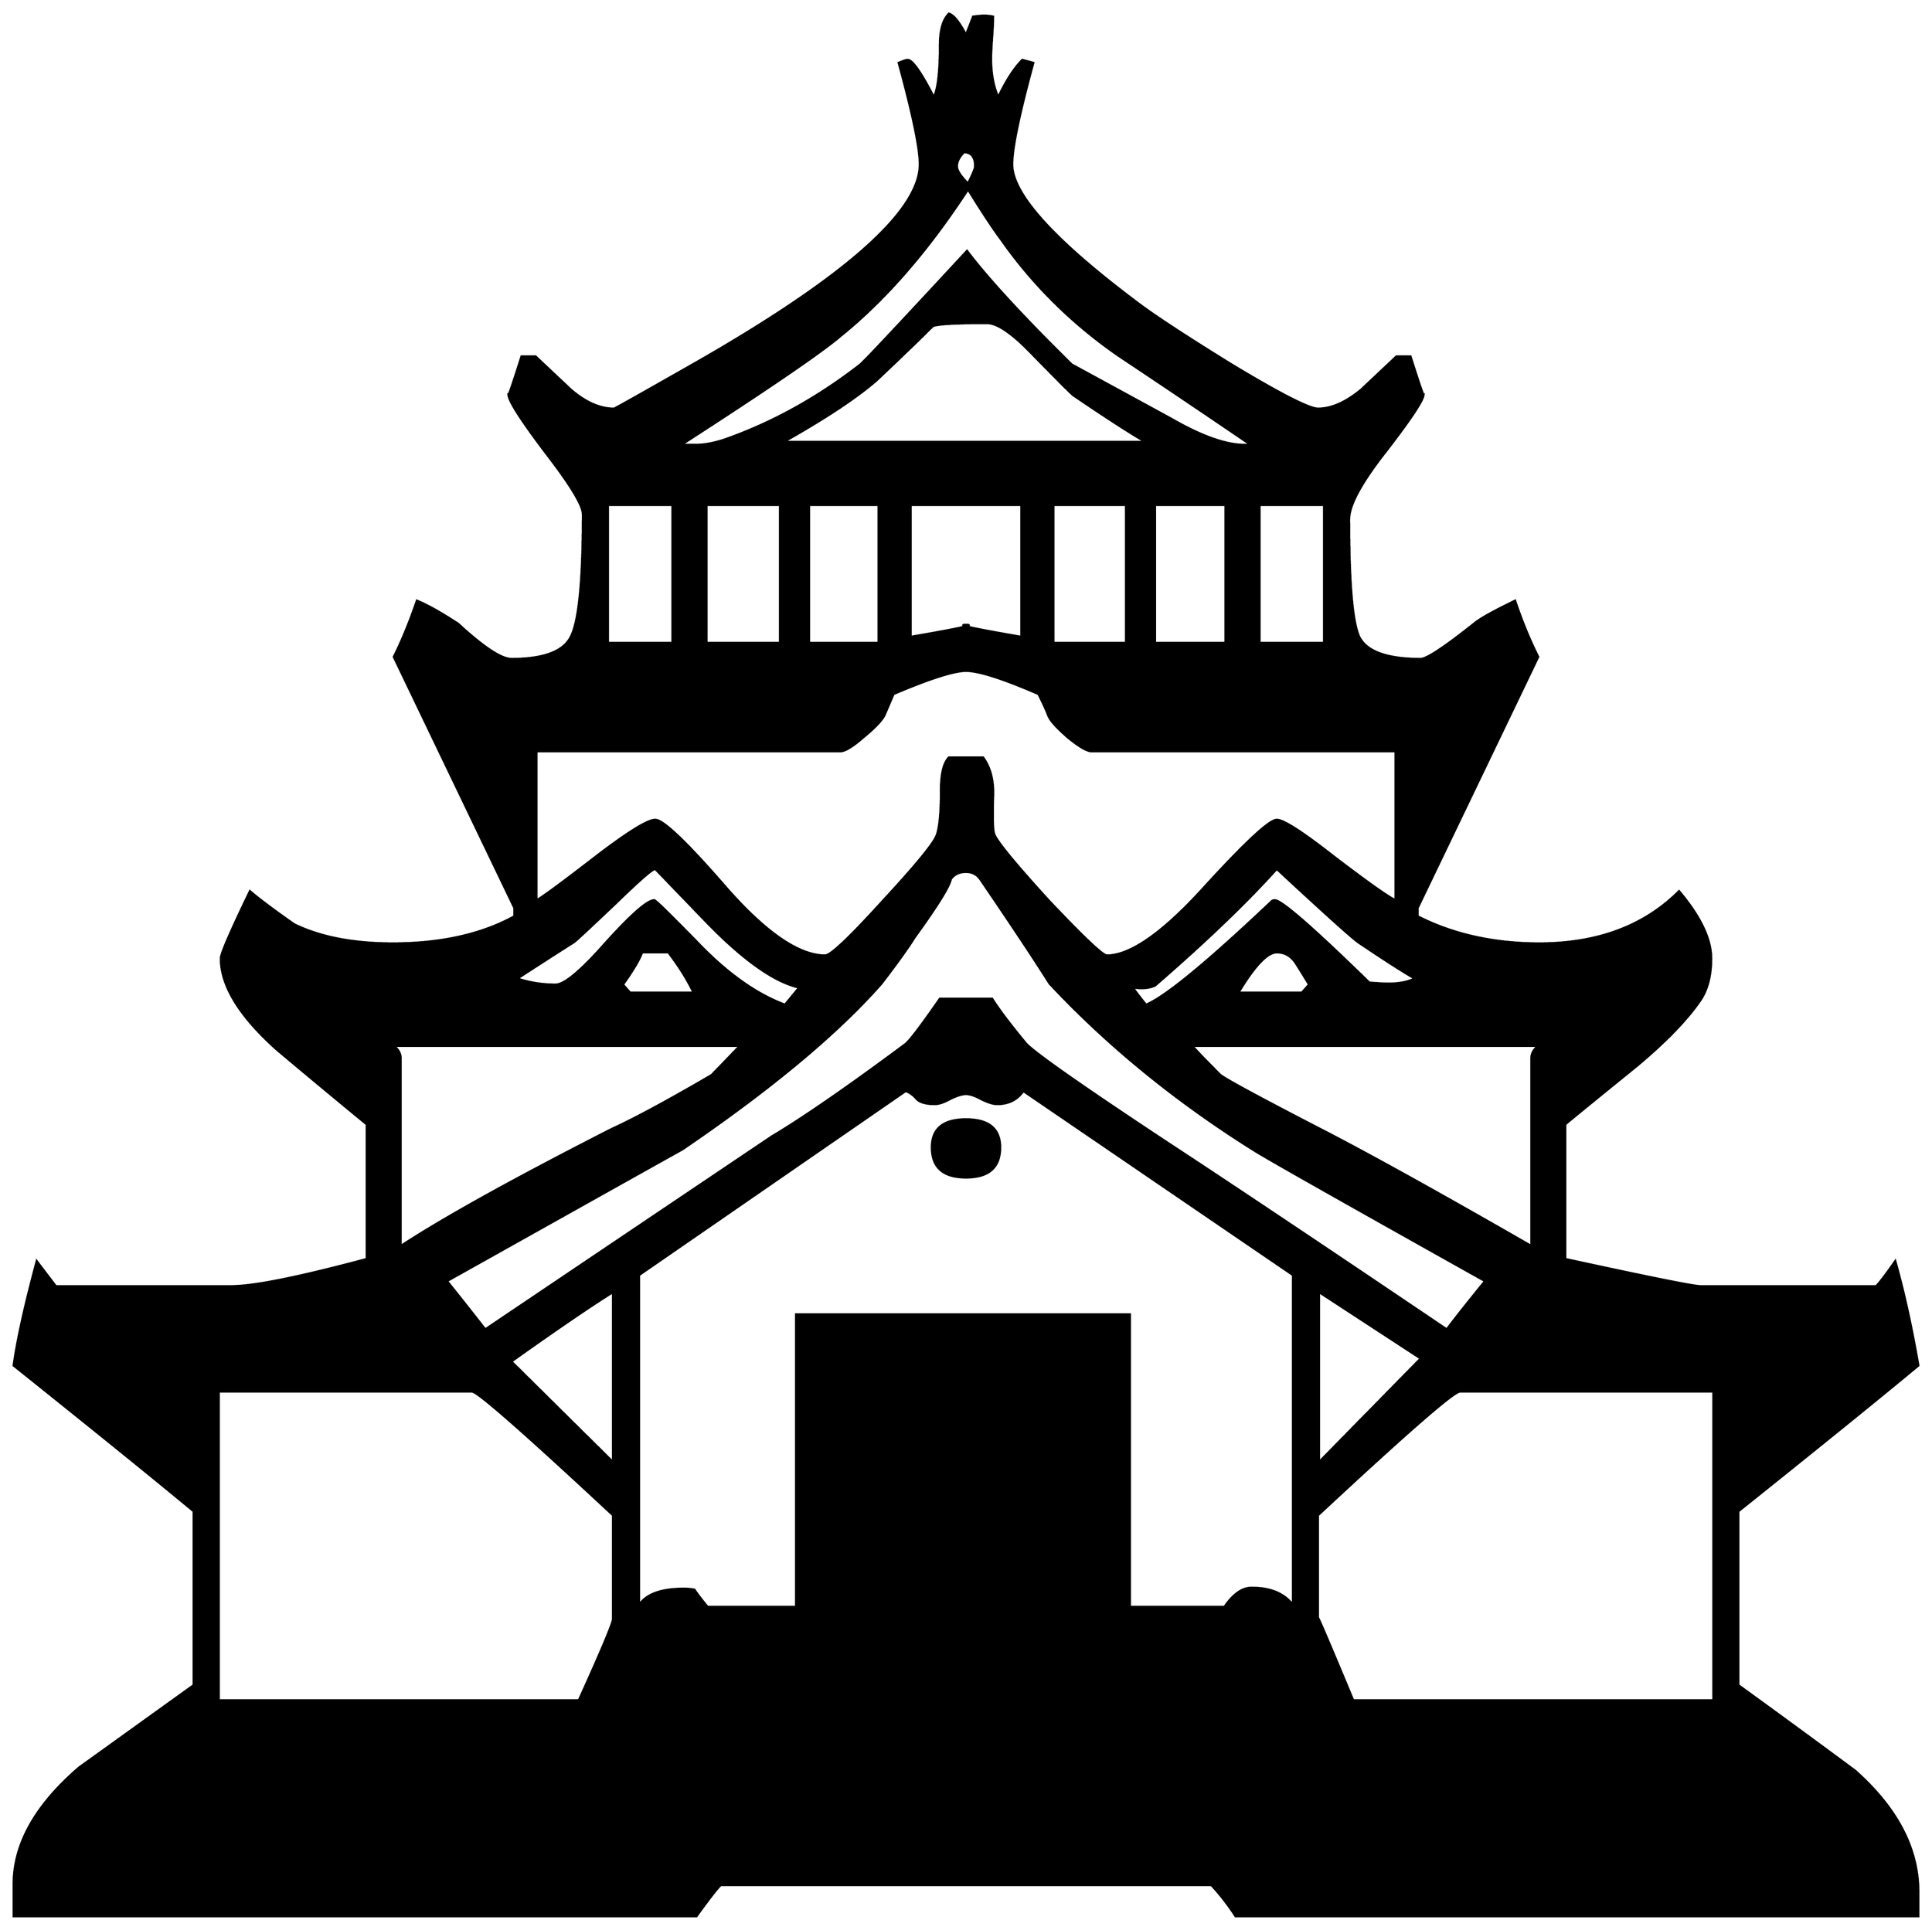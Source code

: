 


\begin{tikzpicture}[y=0.80pt, x=0.80pt, yscale=-1.0, xscale=1.0, inner sep=0pt, outer sep=0pt]
\begin{scope}[shift={(100.0,1705.0)},nonzero rule]
  \path[draw=.,fill=.,line width=1.600pt] (1976.0,365.0) --
    (1297.0,365.0) .. controls (1289.667,353.667) and (1281.667,343.333)
    .. (1273.0,334.0) -- (785.0,334.0) .. controls (781.0,338.0)
    and (773.0,348.333) .. (761.0,365.0) -- (82.0,365.0) --
    (82.0,333.0) .. controls (82.0,293.0) and (103.667,254.333) ..
    (147.0,217.0) .. controls (185.0,189.667) and (223.0,162.333) ..
    (261.0,135.0) -- (261.0,-38.0) .. controls (221.667,-70.667) and
    (162.0,-119.0) .. (82.0,-183.0) .. controls (85.333,-207.667)
    and (93.0,-242.333) .. (105.0,-287.0) .. controls
    (109.0,-281.667) and (115.333,-273.333) .. (124.0,-262.0) --
    (299.0,-262.0) .. controls (321.0,-262.0) and (365.667,-271.0)
    .. (433.0,-289.0) -- (433.0,-423.0) .. controls
    (403.0,-447.667) and (373.333,-472.333) .. (344.0,-497.0) ..
    controls (306.667,-530.333) and (288.0,-560.667) .. (288.0,-588.0)
    .. controls (288.0,-592.667) and (297.667,-615.0) ..
    (317.0,-655.0) .. controls (326.333,-647.0) and (341.0,-636.0)
    .. (361.0,-622.0) .. controls (387.0,-609.333) and
    (419.667,-603.0) .. (459.0,-603.0) .. controls (507.0,-603.0)
    and (547.333,-612.0) .. (580.0,-630.0) -- (580.0,-638.0) --
    (460.0,-888.0) .. controls (468.0,-904.0) and (475.667,-922.667)
    .. (483.0,-944.0) .. controls (493.0,-940.0) and
    (506.667,-932.333) .. (524.0,-921.0) .. controls (549.333,-897.667)
    and (567.0,-886.0) .. (577.0,-886.0) .. controls
    (609.0,-886.0) and (628.667,-893.333) .. (636.0,-908.0) ..
    controls (644.0,-923.333) and (648.0,-964.0) ..
    (648.0,-1030.0) .. controls (648.0,-1038.667) and
    (635.667,-1059.0) .. (611.0,-1091.0) .. controls
    (586.333,-1123.667) and (574.0,-1143.0) .. (574.0,-1149.0) ..
    controls (574.0,-1147.0) and (578.333,-1159.667) ..
    (587.0,-1187.0) -- (601.0,-1187.0) .. controls
    (613.0,-1175.667) and (624.667,-1164.667) .. (636.0,-1154.0) ..
    controls (650.667,-1141.333) and (665.0,-1135.0) ..
    (679.0,-1135.0) .. controls (679.667,-1135.0) and
    (706.333,-1150.0) .. (759.0,-1180.0) .. controls
    (908.333,-1265.333) and (983.0,-1331.333) .. (983.0,-1378.0) ..
    controls (983.0,-1394.0) and (976.0,-1427.667) ..
    (962.0,-1479.0) .. controls (966.667,-1481.0) and
    (969.667,-1482.0) .. (971.0,-1482.0) .. controls
    (975.667,-1482.0) and (984.333,-1469.667) .. (997.0,-1445.0) ..
    controls (1001.0,-1453.0) and (1003.0,-1470.333) ..
    (1003.0,-1497.0) .. controls (1003.0,-1511.667) and
    (1006.0,-1522.0) .. (1012.0,-1528.0) .. controls
    (1016.667,-1526.667) and (1022.333,-1519.667) .. (1029.0,-1507.0) --
    (1036.0,-1525.0) .. controls (1040.667,-1525.667) and
    (1044.333,-1526.0) .. (1047.0,-1526.0) .. controls
    (1050.333,-1526.0) and (1053.333,-1525.667) .. (1056.0,-1525.0) ..
    controls (1056.0,-1520.333) and (1055.667,-1513.333) ..
    (1055.0,-1504.0) .. controls (1054.333,-1494.667) and
    (1054.0,-1487.667) .. (1054.0,-1483.0) .. controls
    (1054.0,-1468.333) and (1056.333,-1455.667) .. (1061.0,-1445.0) ..
    controls (1069.0,-1461.667) and (1077.0,-1474.0) ..
    (1085.0,-1482.0) -- (1096.0,-1479.0) .. controls
    (1082.0,-1427.667) and (1075.0,-1394.0) .. (1075.0,-1378.0) ..
    controls (1075.0,-1348.0) and (1118.0,-1301.0) ..
    (1204.0,-1237.0) .. controls (1221.333,-1224.333) and
    (1251.0,-1205.0) .. (1293.0,-1179.0) .. controls
    (1341.667,-1149.667) and (1370.333,-1135.0) .. (1379.0,-1135.0) ..
    controls (1392.333,-1135.0) and (1406.667,-1141.333) ..
    (1422.0,-1154.0) .. controls (1433.333,-1164.667) and
    (1445.0,-1175.667) .. (1457.0,-1187.0) -- (1471.0,-1187.0) ..
    controls (1479.667,-1159.667) and (1484.0,-1147.0) ..
    (1484.0,-1149.0) .. controls (1484.0,-1143.667) and
    (1471.667,-1125.0) .. (1447.0,-1093.0) .. controls
    (1422.333,-1061.667) and (1410.0,-1039.0) .. (1410.0,-1025.0) ..
    controls (1410.0,-961.667) and (1413.333,-922.667) ..
    (1420.0,-908.0) .. controls (1427.333,-893.333) and
    (1447.667,-886.0) .. (1481.0,-886.0) .. controls
    (1487.0,-886.0) and (1504.667,-897.667) .. (1534.0,-921.0) ..
    controls (1539.333,-925.667) and (1553.0,-933.333) ..
    (1575.0,-944.0) .. controls (1581.667,-924.0) and
    (1589.333,-905.333) .. (1598.0,-888.0) -- (1478.0,-638.0) --
    (1478.0,-630.0) .. controls (1513.333,-612.0) and
    (1553.667,-603.0) .. (1599.0,-603.0) .. controls
    (1657.0,-603.0) and (1703.333,-620.333) .. (1738.0,-655.0) ..
    controls (1759.333,-629.667) and (1770.0,-607.333) ..
    (1770.0,-588.0) .. controls (1770.0,-570.667) and
    (1766.333,-556.667) .. (1759.0,-546.0) .. controls
    (1745.667,-526.667) and (1724.667,-505.0) .. (1696.0,-481.0) ..
    controls (1650.0,-443.667) and (1626.333,-424.333) ..
    (1625.0,-423.0) -- (1625.0,-289.0) .. controls
    (1707.667,-271.0) and (1752.333,-262.0) .. (1759.0,-262.0) --
    (1934.0,-262.0) .. controls (1937.333,-265.333) and
    (1943.667,-273.667) .. (1953.0,-287.0) .. controls
    (1961.667,-256.333) and (1969.333,-221.667) .. (1976.0,-183.0) ..
    controls (1936.667,-150.333) and (1877.0,-102.0) ..
    (1797.0,-38.0) -- (1797.0,135.0) .. controls (1835.667,163.0)
    and (1874.333,191.333) .. (1913.0,220.0) .. controls
    (1955.0,257.333) and (1976.0,297.667) .. (1976.0,341.0) --
    (1976.0,365.0) -- cycle(1038.0,-1376.0) .. controls
    (1038.0,-1385.333) and (1034.333,-1390.0) .. (1027.0,-1390.0) ..
    controls (1022.333,-1385.333) and (1020.0,-1380.667) ..
    (1020.0,-1376.0) .. controls (1020.0,-1372.0) and
    (1023.667,-1366.333) .. (1031.0,-1359.0) .. controls
    (1035.667,-1368.333) and (1038.0,-1374.0) .. (1038.0,-1376.0) --
    cycle(1385.0,-902.0) -- (1385.0,-1039.0) -- (1321.0,-1039.0)
    -- (1321.0,-902.0) -- (1385.0,-902.0) --
    cycle(1312.0,-1099.0) .. controls (1268.0,-1129.0) and
    (1224.0,-1158.667) .. (1180.0,-1188.0) .. controls
    (1134.0,-1220.0) and (1095.333,-1258.333) .. (1064.0,-1303.0) ..
    controls (1056.0,-1313.667) and (1045.0,-1330.333) ..
    (1031.0,-1353.0) .. controls (991.0,-1291.667) and
    (948.667,-1243.0) .. (904.0,-1207.0) .. controls
    (885.333,-1191.0) and (832.667,-1155.0) .. (746.0,-1099.0) --
    (760.0,-1099.0) .. controls (769.333,-1099.0) and
    (779.667,-1101.0) .. (791.0,-1105.0) .. controls
    (837.667,-1121.667) and (882.0,-1146.333) .. (924.0,-1179.0) ..
    controls (928.667,-1183.0) and (964.0,-1220.667) ..
    (1030.0,-1292.0) .. controls (1050.667,-1264.667) and
    (1085.333,-1227.0) .. (1134.0,-1179.0) .. controls
    (1156.0,-1167.0) and (1189.0,-1149.0) .. (1233.0,-1125.0) ..
    controls (1263.0,-1107.667) and (1287.333,-1099.0) ..
    (1306.0,-1099.0) -- (1312.0,-1099.0) -- cycle(1287.0,-902.0)
    -- (1287.0,-1039.0) -- (1217.0,-1039.0) -- (1217.0,-902.0)
    -- (1287.0,-902.0) -- cycle(1207.0,-1102.0) .. controls
    (1191.0,-1111.333) and (1167.333,-1126.667) .. (1136.0,-1148.0) ..
    controls (1135.333,-1148.0) and (1121.333,-1162.0) ..
    (1094.0,-1190.0) .. controls (1074.667,-1210.0) and
    (1060.0,-1220.0) .. (1050.0,-1220.0) .. controls
    (1018.667,-1220.0) and (1000.667,-1219.0) .. (996.0,-1217.0) ..
    controls (982.667,-1203.667) and (964.0,-1185.667) ..
    (940.0,-1163.0) .. controls (920.0,-1145.667) and
    (889.333,-1125.333) .. (848.0,-1102.0) -- (1207.0,-1102.0) --
    cycle(1188.0,-902.0) -- (1188.0,-1039.0) -- (1116.0,-1039.0)
    -- (1116.0,-902.0) -- (1188.0,-902.0) --
    cycle(1084.0,-908.0) -- (1084.0,-1039.0) -- (974.0,-1039.0)
    -- (974.0,-908.0) .. controls (1020.667,-916.0) and
    (1039.0,-920.0) .. (1029.0,-920.0) .. controls
    (1019.0,-920.0) and (1037.333,-916.0) .. (1084.0,-908.0) --
    cycle(1475.0,-568.0) .. controls (1462.333,-575.333) and
    (1443.667,-587.333) .. (1419.0,-604.0) .. controls
    (1411.667,-609.333) and (1384.667,-633.667) .. (1338.0,-677.0) ..
    controls (1307.333,-643.0) and (1267.0,-604.333) ..
    (1217.0,-561.0) .. controls (1211.667,-558.333) and
    (1204.333,-557.667) .. (1195.0,-559.0) .. controls
    (1197.667,-555.0) and (1202.0,-549.333) .. (1208.0,-542.0) ..
    controls (1227.333,-550.0) and (1269.0,-584.333) ..
    (1333.0,-645.0) .. controls (1333.667,-645.667) and
    (1334.667,-646.0) .. (1336.0,-646.0) .. controls
    (1342.667,-646.0) and (1374.0,-618.667) .. (1430.0,-564.0) ..
    controls (1438.667,-563.333) and (1445.0,-563.0) ..
    (1449.0,-563.0) .. controls (1459.667,-563.0) and
    (1468.333,-564.667) .. (1475.0,-568.0) -- cycle(1370.0,-562.0)
    .. controls (1366.0,-568.667) and (1361.667,-575.667) ..
    (1357.0,-583.0) .. controls (1352.333,-590.333) and
    (1346.0,-594.0) .. (1338.0,-594.0) .. controls
    (1328.667,-594.0) and (1316.0,-580.667) .. (1300.0,-554.0) --
    (1363.0,-554.0) -- (1370.0,-562.0) -- cycle(942.0,-902.0) --
    (942.0,-1039.0) -- (873.0,-1039.0) -- (873.0,-902.0) --
    (942.0,-902.0) -- cycle(1598.0,-501.0) -- (1254.0,-501.0) ..
    controls (1260.0,-494.333) and (1269.333,-484.667) ..
    (1282.0,-472.0) .. controls (1289.333,-466.667) and
    (1322.0,-449.0) .. (1380.0,-419.0) .. controls
    (1428.0,-394.333) and (1498.333,-355.333) .. (1591.0,-302.0) --
    (1591.0,-488.0) .. controls (1591.0,-493.333) and
    (1593.333,-497.667) .. (1598.0,-501.0) -- cycle(844.0,-902.0) --
    (844.0,-1039.0) -- (771.0,-1039.0) -- (771.0,-902.0) --
    (844.0,-902.0) -- cycle(1456.0,-646.0) -- (1456.0,-794.0) --
    (1154.0,-794.0) .. controls (1149.333,-794.0) and
    (1141.333,-798.667) .. (1130.0,-808.0) .. controls
    (1119.333,-817.333) and (1113.0,-824.333) .. (1111.0,-829.0) ..
    controls (1109.0,-834.333) and (1105.667,-841.667) ..
    (1101.0,-851.0) .. controls (1065.667,-866.333) and
    (1041.667,-874.0) .. (1029.0,-874.0) .. controls
    (1017.0,-874.0) and (993.0,-866.333) .. (957.0,-851.0) ..
    controls (955.0,-846.333) and (952.0,-839.333) .. (948.0,-830.0)
    .. controls (945.333,-824.667) and (938.333,-817.333) ..
    (927.0,-808.0) .. controls (916.333,-798.667) and (908.667,-794.0)
    .. (904.0,-794.0) -- (602.0,-794.0) -- (602.0,-646.0) ..
    controls (607.333,-648.667) and (627.667,-663.667) .. (663.0,-691.0)
    .. controls (693.667,-714.333) and (712.667,-726.0) ..
    (720.0,-726.0) .. controls (728.0,-726.0) and (751.667,-703.333)
    .. (791.0,-658.0) .. controls (830.333,-613.333) and
    (863.0,-591.0) .. (889.0,-591.0) .. controls (894.333,-591.0)
    and (913.333,-609.0) .. (946.0,-645.0) .. controls
    (979.333,-681.0) and (997.333,-703.0) .. (1000.0,-711.0) ..
    controls (1002.667,-719.0) and (1004.0,-733.667) ..
    (1004.0,-755.0) .. controls (1004.0,-771.667) and
    (1006.667,-782.667) .. (1012.0,-788.0) -- (1046.0,-788.0) ..
    controls (1053.333,-778.0) and (1056.667,-765.0) ..
    (1056.0,-749.0) .. controls (1055.333,-728.333) and
    (1055.667,-716.0) .. (1057.0,-712.0) .. controls
    (1059.0,-705.333) and (1077.0,-683.333) .. (1111.0,-646.0) ..
    controls (1145.667,-609.333) and (1165.0,-591.0) ..
    (1169.0,-591.0) .. controls (1192.333,-591.0) and
    (1224.333,-613.333) .. (1265.0,-658.0) .. controls
    (1306.333,-703.333) and (1330.667,-726.0) .. (1338.0,-726.0) ..
    controls (1344.667,-726.0) and (1363.333,-714.0) ..
    (1394.0,-690.0) .. controls (1428.0,-664.0) and
    (1448.667,-649.333) .. (1456.0,-646.0) -- cycle(737.0,-902.0) --
    (737.0,-1039.0) -- (673.0,-1039.0) -- (673.0,-902.0) --
    (737.0,-902.0) -- cycle(1481.0,-190.0) -- (1380.0,-256.0) --
    (1380.0,-87.0) -- (1481.0,-190.0) -- cycle(1772.0,150.0) --
    (1772.0,-157.0) -- (1520.0,-157.0) .. controls
    (1514.0,-157.0) and (1467.0,-116.0) .. (1379.0,-34.0) --
    (1379.0,68.0) .. controls (1379.0,66.667) and (1390.667,94.0) ..
    (1414.0,150.0) -- (1772.0,150.0) -- cycle(1545.0,-267.0) ..
    controls (1407.0,-344.333) and (1331.0,-387.333) ..
    (1317.0,-396.0) .. controls (1239.0,-444.667) and
    (1170.667,-500.333) .. (1112.0,-563.0) .. controls
    (1097.333,-586.333) and (1074.333,-621.0) .. (1043.0,-667.0) ..
    controls (1039.667,-671.667) and (1035.0,-674.0) ..
    (1029.0,-674.0) .. controls (1022.333,-674.0) and
    (1017.333,-671.667) .. (1014.0,-667.0) .. controls
    (1012.667,-659.667) and (1000.667,-640.333) .. (978.0,-609.0) ..
    controls (971.333,-598.333) and (960.333,-583.0) .. (945.0,-563.0)
    .. controls (901.0,-513.0) and (835.0,-458.0) ..
    (747.0,-398.0) .. controls (745.667,-397.333) and (667.667,-353.667)
    .. (513.0,-267.0) .. controls (521.667,-256.333) and
    (534.333,-240.333) .. (551.0,-219.0) .. controls (575.667,-235.667)
    and (670.667,-299.667) .. (836.0,-411.0) .. controls
    (867.333,-429.667) and (911.667,-460.333) .. (969.0,-503.0) ..
    controls (973.667,-507.0) and (985.0,-522.0) ..
    (1003.0,-548.0) -- (1055.0,-548.0) .. controls
    (1061.667,-537.333) and (1073.0,-522.333) .. (1089.0,-503.0) ..
    controls (1099.667,-492.333) and (1146.333,-459.667) ..
    (1229.0,-405.0) .. controls (1291.0,-364.333) and
    (1383.667,-302.333) .. (1507.0,-219.0) .. controls
    (1515.0,-229.667) and (1527.667,-245.667) .. (1545.0,-267.0) --
    cycle(863.0,-559.0) .. controls (839.0,-564.333) and
    (809.0,-585.333) .. (773.0,-622.0) .. controls (737.667,-658.667)
    and (720.0,-677.0) .. (720.0,-677.0) .. controls
    (717.333,-677.0) and (704.667,-666.0) .. (682.0,-644.0) ..
    controls (655.333,-618.667) and (641.0,-605.333) .. (639.0,-604.0)
    .. controls (626.333,-596.0) and (607.667,-584.0) ..
    (583.0,-568.0) .. controls (595.0,-564.0) and (607.667,-562.0)
    .. (621.0,-562.0) .. controls (629.667,-562.0) and
    (646.333,-576.0) .. (671.0,-604.0) .. controls (696.333,-632.0)
    and (712.333,-646.0) .. (719.0,-646.0) .. controls
    (720.333,-646.0) and (734.667,-632.0) .. (762.0,-604.0) ..
    controls (791.333,-573.333) and (820.333,-552.667) .. (849.0,-542.0)
    -- (863.0,-559.0) -- cycle(758.0,-554.0) .. controls
    (752.0,-566.667) and (743.667,-580.0) .. (733.0,-594.0) --
    (707.0,-594.0) .. controls (704.333,-586.667) and (698.0,-576.0)
    .. (688.0,-562.0) -- (695.0,-554.0) -- (758.0,-554.0) --
    cycle(1354.0,55.0) -- (1354.0,-273.0) -- (1086.0,-456.0) ..
    controls (1080.0,-447.333) and (1071.333,-443.0) ..
    (1060.0,-443.0) .. controls (1056.0,-443.0) and
    (1050.667,-444.667) .. (1044.0,-448.0) .. controls
    (1038.0,-451.333) and (1033.0,-453.0) .. (1029.0,-453.0) ..
    controls (1025.0,-453.0) and (1019.667,-451.333) ..
    (1013.0,-448.0) .. controls (1007.0,-444.667) and
    (1002.0,-443.0) .. (998.0,-443.0) .. controls (989.333,-443.0)
    and (983.333,-444.667) .. (980.0,-448.0) .. controls
    (976.667,-452.0) and (973.0,-454.667) .. (969.0,-456.0) --
    (704.0,-273.0) -- (704.0,55.0) .. controls (711.333,44.333) and
    (726.0,39.0) .. (748.0,39.0) .. controls (752.667,39.0) and
    (756.333,39.333) .. (759.0,40.0) .. controls (761.667,44.0) and
    (766.0,49.667) .. (772.0,57.0) -- (860.0,57.0) --
    (860.0,-234.0) -- (1192.0,-234.0) -- (1192.0,57.0) --
    (1286.0,57.0) .. controls (1294.667,44.333) and (1303.667,38.0) ..
    (1313.0,38.0) .. controls (1331.667,38.0) and (1345.333,43.667) ..
    (1354.0,55.0) -- cycle(804.0,-501.0) -- (460.0,-501.0) ..
    controls (464.667,-497.667) and (467.0,-493.333) .. (467.0,-488.0)
    -- (467.0,-302.0) .. controls (509.667,-330.0) and
    (579.333,-368.667) .. (676.0,-418.0) .. controls (699.333,-428.667)
    and (732.667,-446.667) .. (776.0,-472.0) .. controls
    (778.0,-474.0) and (787.333,-483.667) .. (804.0,-501.0) --
    cycle(678.0,-87.0) -- (678.0,-256.0) .. controls
    (654.667,-241.333) and (621.0,-218.333) .. (577.0,-187.0) --
    (678.0,-87.0) -- cycle(678.0,69.0) -- (678.0,-34.0) ..
    controls (590.0,-116.0) and (543.333,-157.0) .. (538.0,-157.0)
    -- (286.0,-157.0) -- (286.0,150.0) -- (644.0,150.0) ..
    controls (666.667,100.0) and (678.0,73.0) .. (678.0,69.0) --
    cycle(1063.0,-400.0) .. controls (1063.0,-380.0) and
    (1051.667,-370.0) .. (1029.0,-370.0) .. controls
    (1006.333,-370.0) and (995.0,-380.0) .. (995.0,-400.0) ..
    controls (995.0,-418.667) and (1006.333,-428.0) ..
    (1029.0,-428.0) .. controls (1051.667,-428.0) and
    (1063.0,-418.667) .. (1063.0,-400.0) -- cycle;
\end{scope}

\end{tikzpicture}

